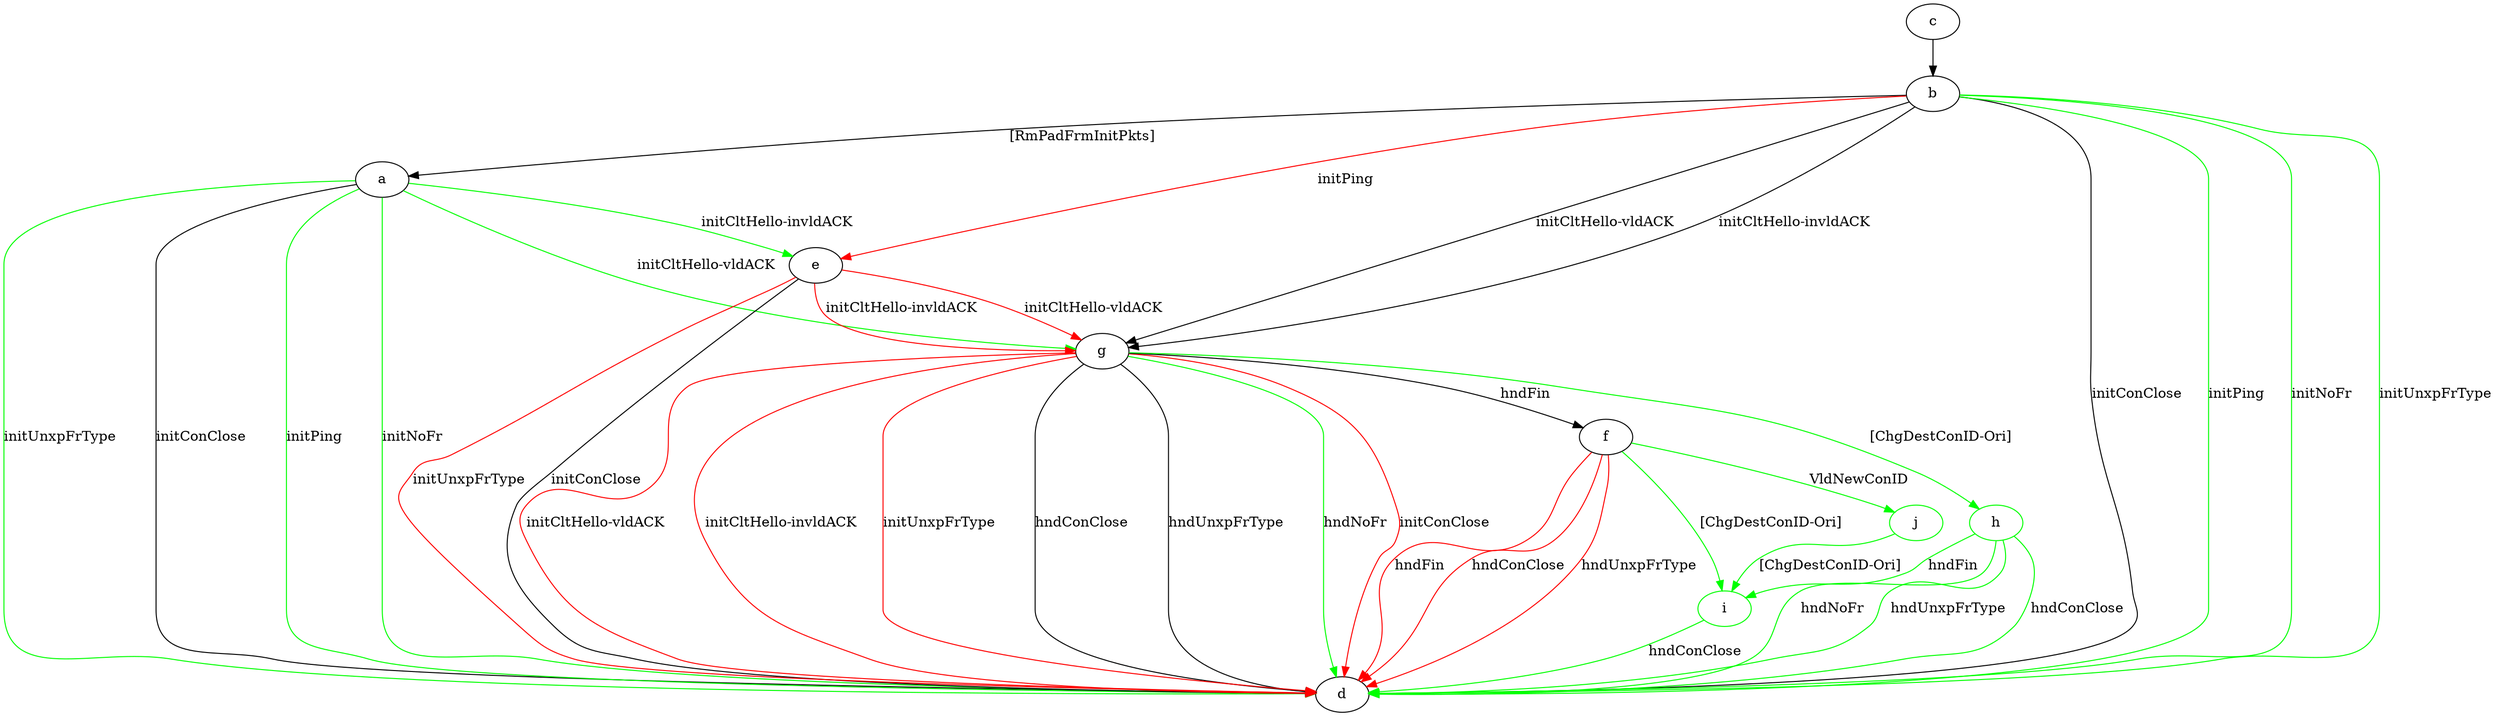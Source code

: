 digraph "" {
	a -> d	[key=0,
		label="initConClose "];
	a -> d	[key=1,
		color=green,
		label="initPing "];
	a -> d	[key=2,
		color=green,
		label="initNoFr "];
	a -> d	[key=3,
		color=green,
		label="initUnxpFrType "];
	a -> e	[key=0,
		color=green,
		label="initCltHello-invldACK "];
	a -> g	[key=0,
		color=green,
		label="initCltHello-vldACK "];
	b -> a	[key=0,
		label="[RmPadFrmInitPkts] "];
	b -> d	[key=0,
		label="initConClose "];
	b -> d	[key=1,
		color=green,
		label="initPing "];
	b -> d	[key=2,
		color=green,
		label="initNoFr "];
	b -> d	[key=3,
		color=green,
		label="initUnxpFrType "];
	b -> e	[key=0,
		color=red,
		label="initPing "];
	b -> g	[key=0,
		label="initCltHello-vldACK "];
	b -> g	[key=1,
		label="initCltHello-invldACK "];
	c -> b	[key=0];
	e -> d	[key=0,
		label="initConClose "];
	e -> d	[key=1,
		color=red,
		label="initUnxpFrType "];
	e -> g	[key=0,
		color=red,
		label="initCltHello-vldACK "];
	e -> g	[key=1,
		color=red,
		label="initCltHello-invldACK "];
	f -> d	[key=0,
		color=red,
		label="hndFin "];
	f -> d	[key=1,
		color=red,
		label="hndConClose "];
	f -> d	[key=2,
		color=red,
		label="hndUnxpFrType "];
	i	[color=green];
	f -> i	[key=0,
		color=green,
		label="[ChgDestConID-Ori] "];
	j	[color=green];
	f -> j	[key=0,
		color=green,
		label="VldNewConID "];
	g -> d	[key=0,
		label="hndConClose "];
	g -> d	[key=1,
		label="hndUnxpFrType "];
	g -> d	[key=2,
		color=green,
		label="hndNoFr "];
	g -> d	[key=3,
		color=red,
		label="initConClose "];
	g -> d	[key=4,
		color=red,
		label="initCltHello-vldACK "];
	g -> d	[key=5,
		color=red,
		label="initCltHello-invldACK "];
	g -> d	[key=6,
		color=red,
		label="initUnxpFrType "];
	g -> f	[key=0,
		label="hndFin "];
	h	[color=green];
	g -> h	[key=0,
		color=green,
		label="[ChgDestConID-Ori] "];
	h -> d	[key=0,
		color=green,
		label="hndConClose "];
	h -> d	[key=1,
		color=green,
		label="hndNoFr "];
	h -> d	[key=2,
		color=green,
		label="hndUnxpFrType "];
	h -> i	[key=0,
		color=green,
		label="hndFin "];
	i -> d	[key=0,
		color=green,
		label="hndConClose "];
	j -> i	[key=0,
		color=green,
		label="[ChgDestConID-Ori] "];
}
